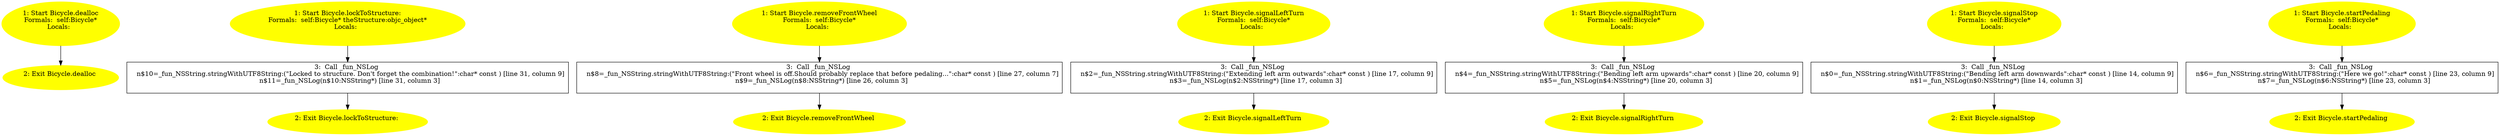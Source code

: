 /* @generated */
digraph cfg {
"dealloc#Bicycle#[instance].cc3d2713c65a7cba_1" [label="1: Start Bicycle.dealloc\nFormals:  self:Bicycle*\nLocals:  \n  " color=yellow style=filled]
	

	 "dealloc#Bicycle#[instance].cc3d2713c65a7cba_1" -> "dealloc#Bicycle#[instance].cc3d2713c65a7cba_2" ;
"dealloc#Bicycle#[instance].cc3d2713c65a7cba_2" [label="2: Exit Bicycle.dealloc \n  " color=yellow style=filled]
	

"lockToStructure:#Bicycle(struct o.b90c26b19ecaf5fc_1" [label="1: Start Bicycle.lockToStructure:\nFormals:  self:Bicycle* theStructure:objc_object*\nLocals:  \n  " color=yellow style=filled]
	

	 "lockToStructure:#Bicycle(struct o.b90c26b19ecaf5fc_1" -> "lockToStructure:#Bicycle(struct o.b90c26b19ecaf5fc_3" ;
"lockToStructure:#Bicycle(struct o.b90c26b19ecaf5fc_2" [label="2: Exit Bicycle.lockToStructure: \n  " color=yellow style=filled]
	

"lockToStructure:#Bicycle(struct o.b90c26b19ecaf5fc_3" [label="3:  Call _fun_NSLog \n   n$10=_fun_NSString.stringWithUTF8String:(\"Locked to structure. Don't forget the combination!\":char* const ) [line 31, column 9]\n  n$11=_fun_NSLog(n$10:NSString*) [line 31, column 3]\n " shape="box"]
	

	 "lockToStructure:#Bicycle(struct o.b90c26b19ecaf5fc_3" -> "lockToStructure:#Bicycle(struct o.b90c26b19ecaf5fc_2" ;
"removeFrontWheel#Bicycle#[instanc.d5f0a1bcc3efe35a_1" [label="1: Start Bicycle.removeFrontWheel\nFormals:  self:Bicycle*\nLocals:  \n  " color=yellow style=filled]
	

	 "removeFrontWheel#Bicycle#[instanc.d5f0a1bcc3efe35a_1" -> "removeFrontWheel#Bicycle#[instanc.d5f0a1bcc3efe35a_3" ;
"removeFrontWheel#Bicycle#[instanc.d5f0a1bcc3efe35a_2" [label="2: Exit Bicycle.removeFrontWheel \n  " color=yellow style=filled]
	

"removeFrontWheel#Bicycle#[instanc.d5f0a1bcc3efe35a_3" [label="3:  Call _fun_NSLog \n   n$8=_fun_NSString.stringWithUTF8String:(\"Front wheel is off.Should probably replace that before pedaling...\":char* const ) [line 27, column 7]\n  n$9=_fun_NSLog(n$8:NSString*) [line 26, column 3]\n " shape="box"]
	

	 "removeFrontWheel#Bicycle#[instanc.d5f0a1bcc3efe35a_3" -> "removeFrontWheel#Bicycle#[instanc.d5f0a1bcc3efe35a_2" ;
"signalLeftTurn#Bicycle#[instance].18daf4924e1c1900_1" [label="1: Start Bicycle.signalLeftTurn\nFormals:  self:Bicycle*\nLocals:  \n  " color=yellow style=filled]
	

	 "signalLeftTurn#Bicycle#[instance].18daf4924e1c1900_1" -> "signalLeftTurn#Bicycle#[instance].18daf4924e1c1900_3" ;
"signalLeftTurn#Bicycle#[instance].18daf4924e1c1900_2" [label="2: Exit Bicycle.signalLeftTurn \n  " color=yellow style=filled]
	

"signalLeftTurn#Bicycle#[instance].18daf4924e1c1900_3" [label="3:  Call _fun_NSLog \n   n$2=_fun_NSString.stringWithUTF8String:(\"Extending left arm outwards\":char* const ) [line 17, column 9]\n  n$3=_fun_NSLog(n$2:NSString*) [line 17, column 3]\n " shape="box"]
	

	 "signalLeftTurn#Bicycle#[instance].18daf4924e1c1900_3" -> "signalLeftTurn#Bicycle#[instance].18daf4924e1c1900_2" ;
"signalRightTurn#Bicycle#[instance.0785da432422f937_1" [label="1: Start Bicycle.signalRightTurn\nFormals:  self:Bicycle*\nLocals:  \n  " color=yellow style=filled]
	

	 "signalRightTurn#Bicycle#[instance.0785da432422f937_1" -> "signalRightTurn#Bicycle#[instance.0785da432422f937_3" ;
"signalRightTurn#Bicycle#[instance.0785da432422f937_2" [label="2: Exit Bicycle.signalRightTurn \n  " color=yellow style=filled]
	

"signalRightTurn#Bicycle#[instance.0785da432422f937_3" [label="3:  Call _fun_NSLog \n   n$4=_fun_NSString.stringWithUTF8String:(\"Bending left arm upwards\":char* const ) [line 20, column 9]\n  n$5=_fun_NSLog(n$4:NSString*) [line 20, column 3]\n " shape="box"]
	

	 "signalRightTurn#Bicycle#[instance.0785da432422f937_3" -> "signalRightTurn#Bicycle#[instance.0785da432422f937_2" ;
"signalStop#Bicycle#[instance].812712e2bf530f0e_1" [label="1: Start Bicycle.signalStop\nFormals:  self:Bicycle*\nLocals:  \n  " color=yellow style=filled]
	

	 "signalStop#Bicycle#[instance].812712e2bf530f0e_1" -> "signalStop#Bicycle#[instance].812712e2bf530f0e_3" ;
"signalStop#Bicycle#[instance].812712e2bf530f0e_2" [label="2: Exit Bicycle.signalStop \n  " color=yellow style=filled]
	

"signalStop#Bicycle#[instance].812712e2bf530f0e_3" [label="3:  Call _fun_NSLog \n   n$0=_fun_NSString.stringWithUTF8String:(\"Bending left arm downwards\":char* const ) [line 14, column 9]\n  n$1=_fun_NSLog(n$0:NSString*) [line 14, column 3]\n " shape="box"]
	

	 "signalStop#Bicycle#[instance].812712e2bf530f0e_3" -> "signalStop#Bicycle#[instance].812712e2bf530f0e_2" ;
"startPedaling#Bicycle#[instance].8d631ff3051a105b_1" [label="1: Start Bicycle.startPedaling\nFormals:  self:Bicycle*\nLocals:  \n  " color=yellow style=filled]
	

	 "startPedaling#Bicycle#[instance].8d631ff3051a105b_1" -> "startPedaling#Bicycle#[instance].8d631ff3051a105b_3" ;
"startPedaling#Bicycle#[instance].8d631ff3051a105b_2" [label="2: Exit Bicycle.startPedaling \n  " color=yellow style=filled]
	

"startPedaling#Bicycle#[instance].8d631ff3051a105b_3" [label="3:  Call _fun_NSLog \n   n$6=_fun_NSString.stringWithUTF8String:(\"Here we go!\":char* const ) [line 23, column 9]\n  n$7=_fun_NSLog(n$6:NSString*) [line 23, column 3]\n " shape="box"]
	

	 "startPedaling#Bicycle#[instance].8d631ff3051a105b_3" -> "startPedaling#Bicycle#[instance].8d631ff3051a105b_2" ;
}
